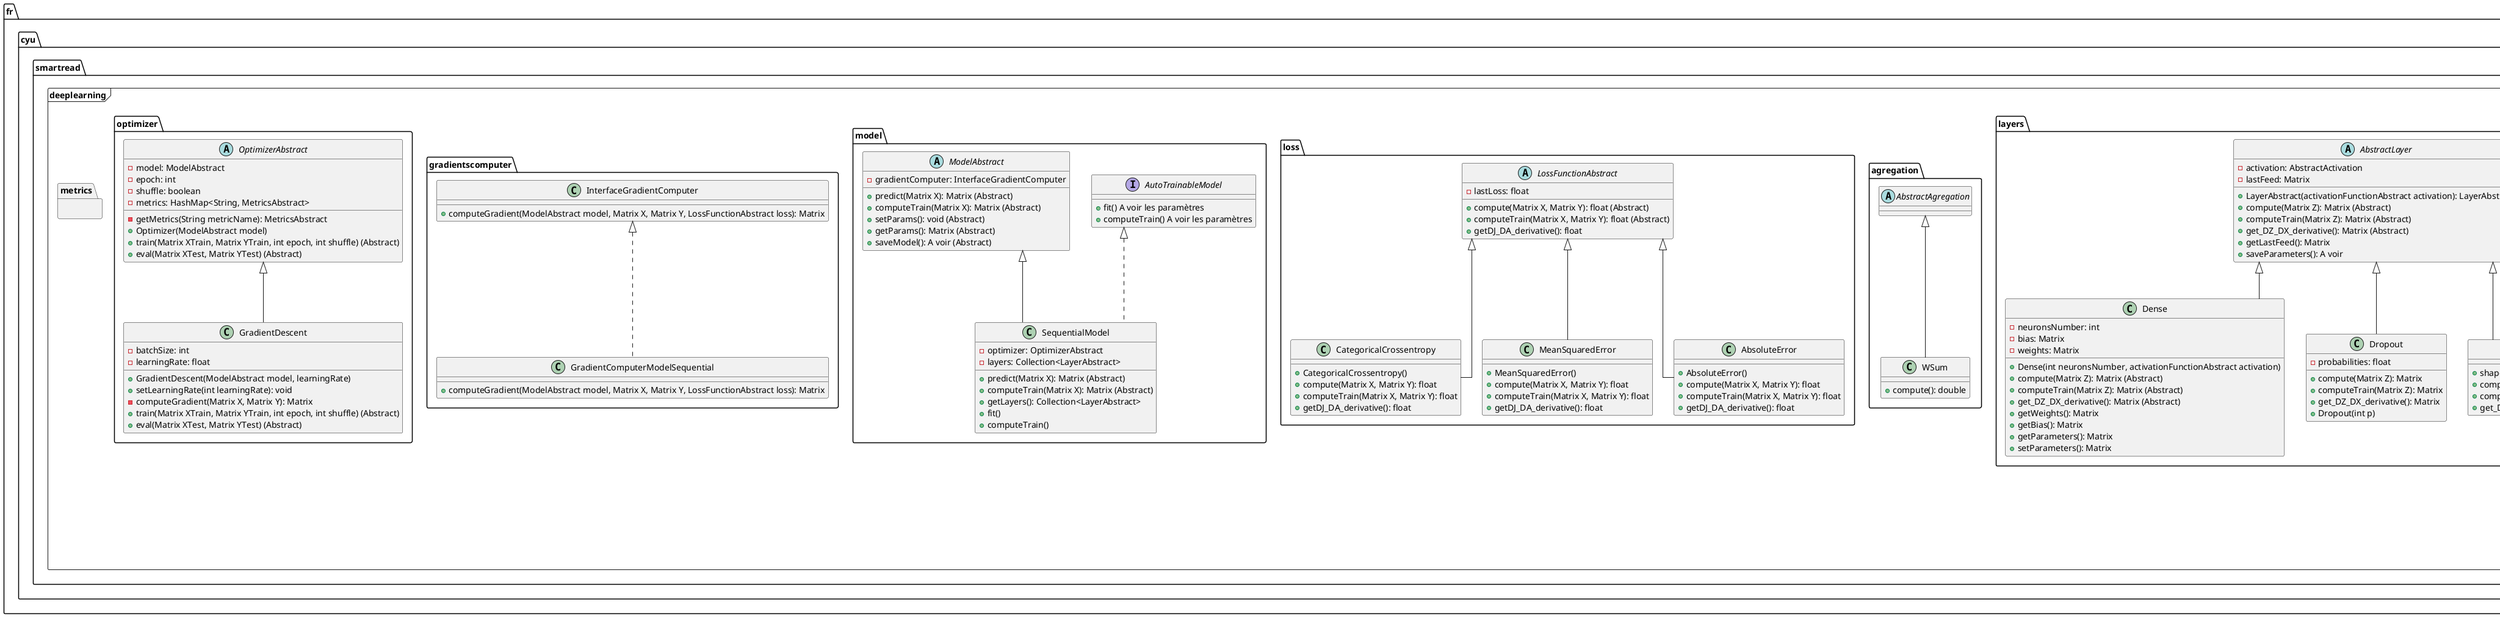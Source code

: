 @startuml "GLP_Ecriture_2023_UML"

skinparam linetype ortho

set namespaceSeparator .

package fr.cyu.smartread {
    package deeplearning <<Frame>> {
        package utility {
            class Shape() {
                +Dim: Collection<int>
                A voir la suite
            }

            class Matrix() {
                -matrix: SimpleMatrix (EJML)
                -shape: Shape
                A voir la suite
            }
        }
        package activation {
            abstract class AbstractActivation {
                -lastActivation: Matrix

                +compute(): Matrix (Abstract)
                +computeTrain(Matrix Z): Matrix (Abstract)
                +get_DA_DZ_derivative(): Matrix
                +getLastActivation(): Matrix
            }

            class Relu extends AbstractActivation {
                +compute(Matrix Z): Matrix (Abstract)
                +computeTrain(Matrix Z): Matrix (Abstract)
                +get_DA_DZ_derivative(): Matrix
            }

            class Sigmoid extends AbstractActivation {
                +compute(Matrix Z): Matrix (Abstract)
                +computeTrain(Matrix Z): Matrix (Abstract)
                +get_DA_DZ_derivative(): Matrix
            }

            class Linear extends AbstractActivation {
                +compute(Matrix Z): Matrix (Abstract)
                +computeTrain(Matrix Z): Matrix (Abstract)
                +get_DA_DZ_derivative(): Matrix
            }

            class Softmax extends AbstractActivation {
                +compute(Matrix Z): Matrix (Abstract)
                +computeTrain(Matrix Z): Matrix (Abstract)
                +get_DA_DZ_derivative(): Matrix
            }
        }

        package initializers {
            abstract class AbstractInitializer {
                -shape: int

                +AbstractInitializer(int shape)
                +init(DMatrixRMaj matrix): AbstractInitializer
            }
            class Zeros extends AbstractInitializer {
                +Zeros(int shape)
                +init(DMatrixRMaj matrix): AbstractInitializer
            }
            class Ones extends AbstractInitializer {
                +Ones(int shape)
                +init(DMatrixRMaj matrix): AbstractInitializer
            }
            class RandomNormal extends AbstractInitializer {
                -stDev: double

                +RandomNormal(int shape)
                +RandomNormal(int shape, double stDev)
                +init(DMatrixRMaj matrix): AbstractInitializer
            }
            class RandomUniform extends AbstractInitializer {
                -minVal: double
                -maxVal: double

                +RandomUniform(int shape)
                +RandomUniform(int shape, double minVal, double maxVal)
                +init(DMatrixRMaj matrix): AbstractInitializer
            }
            class GlorotNormal extends RandomNormal {
                +GlorotNormal(int shape, int fanIn, int fanOut)
                +init(DMatrixRMaj matrix): AbstractInitializer
            }
            class GlorotUniform extends RandomUniform {
                +GlorotUniform(int shape, int fanIn, int fanOut)
                +init(DMatrixRMaj matrix): AbstractInitializer
            }
        }

        package layers {
            abstract class AbstractLayer {
                -activation: AbstractActivation
                -lastFeed: Matrix
                +LayerAbstract(activationFunctionAbstract activation): LayerAbstract
                +compute(Matrix Z): Matrix (Abstract)
                +computeTrain(Matrix Z): Matrix (Abstract)
                +get_DZ_DX_derivative(): Matrix (Abstract)
                +getLastFeed(): Matrix
                +saveParameters(): A voir
            }

            class Dense extends AbstractLayer {
                -neuronsNumber: int
                -bias: Matrix
                -weights: Matrix
                +Dense(int neuronsNumber, activationFunctionAbstract activation)
                +compute(Matrix Z): Matrix (Abstract)
                +computeTrain(Matrix Z): Matrix (Abstract)
                +get_DZ_DX_derivative(): Matrix (Abstract)
                +getWeights(): Matrix
                +getBias(): Matrix
                +getParameters(): Matrix
                +setParameters(): Matrix
            }

            class Dropout extends AbstractLayer {
                -probabilities: float
                +compute(Matrix Z): Matrix
                +computeTrain(Matrix Z): Matrix
                +get_DZ_DX_derivative(): Matrix
                +Dropout(int p)
            }

            class Input extends AbstractLayer {
                +shape: Shape()
                +compute(Matrix Z): Matrix
                +computeTrain(Matrix Z): Matrix
                +get_DZ_DX_derivative(): Matrix
            }
        }

        package agregation {
            abstract class AbstractAgregation {

            }
            class WSum extends AbstractAgregation {
                +compute(): double
            }
        }

        package loss {
            abstract class LossFunctionAbstract {
                -lastLoss: float
                +compute(Matrix X, Matrix Y): float (Abstract)
                +computeTrain(Matrix X, Matrix Y): float (Abstract)
                +getDJ_DA_derivative(): float
            }

            class CategoricalCrossentropy extends LossFunctionAbstract{
                +CategoricalCrossentropy()
                +compute(Matrix X, Matrix Y): float
                +computeTrain(Matrix X, Matrix Y): float
                +getDJ_DA_derivative(): float
            }

            class MeanSquaredError extends LossFunctionAbstract{
                +MeanSquaredError()
                +compute(Matrix X, Matrix Y): float
                +computeTrain(Matrix X, Matrix Y): float
                +getDJ_DA_derivative(): float
            }

            class AbsoluteError extends LossFunctionAbstract{
                +AbsoluteError()
                +compute(Matrix X, Matrix Y): float
                +computeTrain(Matrix X, Matrix Y): float
                +getDJ_DA_derivative(): float
            }
        }

        package model {
            interface AutoTrainableModel {
                +fit() A voir les paramètres
                +computeTrain() A voir les paramètres
            }

            abstract class ModelAbstract {
                -gradientComputer: InterfaceGradientComputer
                +predict(Matrix X): Matrix (Abstract)
                +computeTrain(Matrix X): Matrix (Abstract)
                +setParams(): void (Abstract)
                +getParams(): Matrix (Abstract)
                +saveModel(): A voir (Abstract)
            }

            class SequentialModel extends ModelAbstract implements AutoTrainableModel{
                -optimizer: OptimizerAbstract
                -layers: Collection<LayerAbstract>
                +predict(Matrix X): Matrix (Abstract)
                +computeTrain(Matrix X): Matrix (Abstract)
                +getLayers(): Collection<LayerAbstract>
                +fit()
                +computeTrain()
            }
        }

        package gradientscomputer {
            class InterfaceGradientComputer {
                +computeGradient(ModelAbstract model, Matrix X, Matrix Y, LossFunctionAbstract loss): Matrix
            }

            class GradientComputerModelSequential implements InterfaceGradientComputer {
                +computeGradient(ModelAbstract model, Matrix X, Matrix Y, LossFunctionAbstract loss): Matrix
            }

        }

        package optimizer {
            abstract class OptimizerAbstract {
                -model: ModelAbstract
                -epoch: int
                -shuffle: boolean
                -metrics: HashMap<String, MetricsAbstract>
                -getMetrics(String metricName): MetricsAbstract
                +Optimizer(ModelAbstract model)
                +train(Matrix XTrain, Matrix YTrain, int epoch, int shuffle) (Abstract)
                +eval(Matrix XTest, Matrix YTest) (Abstract)
            }

            class GradientDescent extends OptimizerAbstract {
                -batchSize: int
                -learningRate: float
                +GradientDescent(ModelAbstract model, learningRate)
                +setLearningRate(int learningRate): void
                -computeGradient(Matrix X, Matrix Y): Matrix
                +train(Matrix XTrain, Matrix YTrain, int epoch, int shuffle) (Abstract)
                +eval(Matrix XTest, Matrix YTest) (Abstract)
            }
        }

        package metrics {
        }
    }
}

@enduml